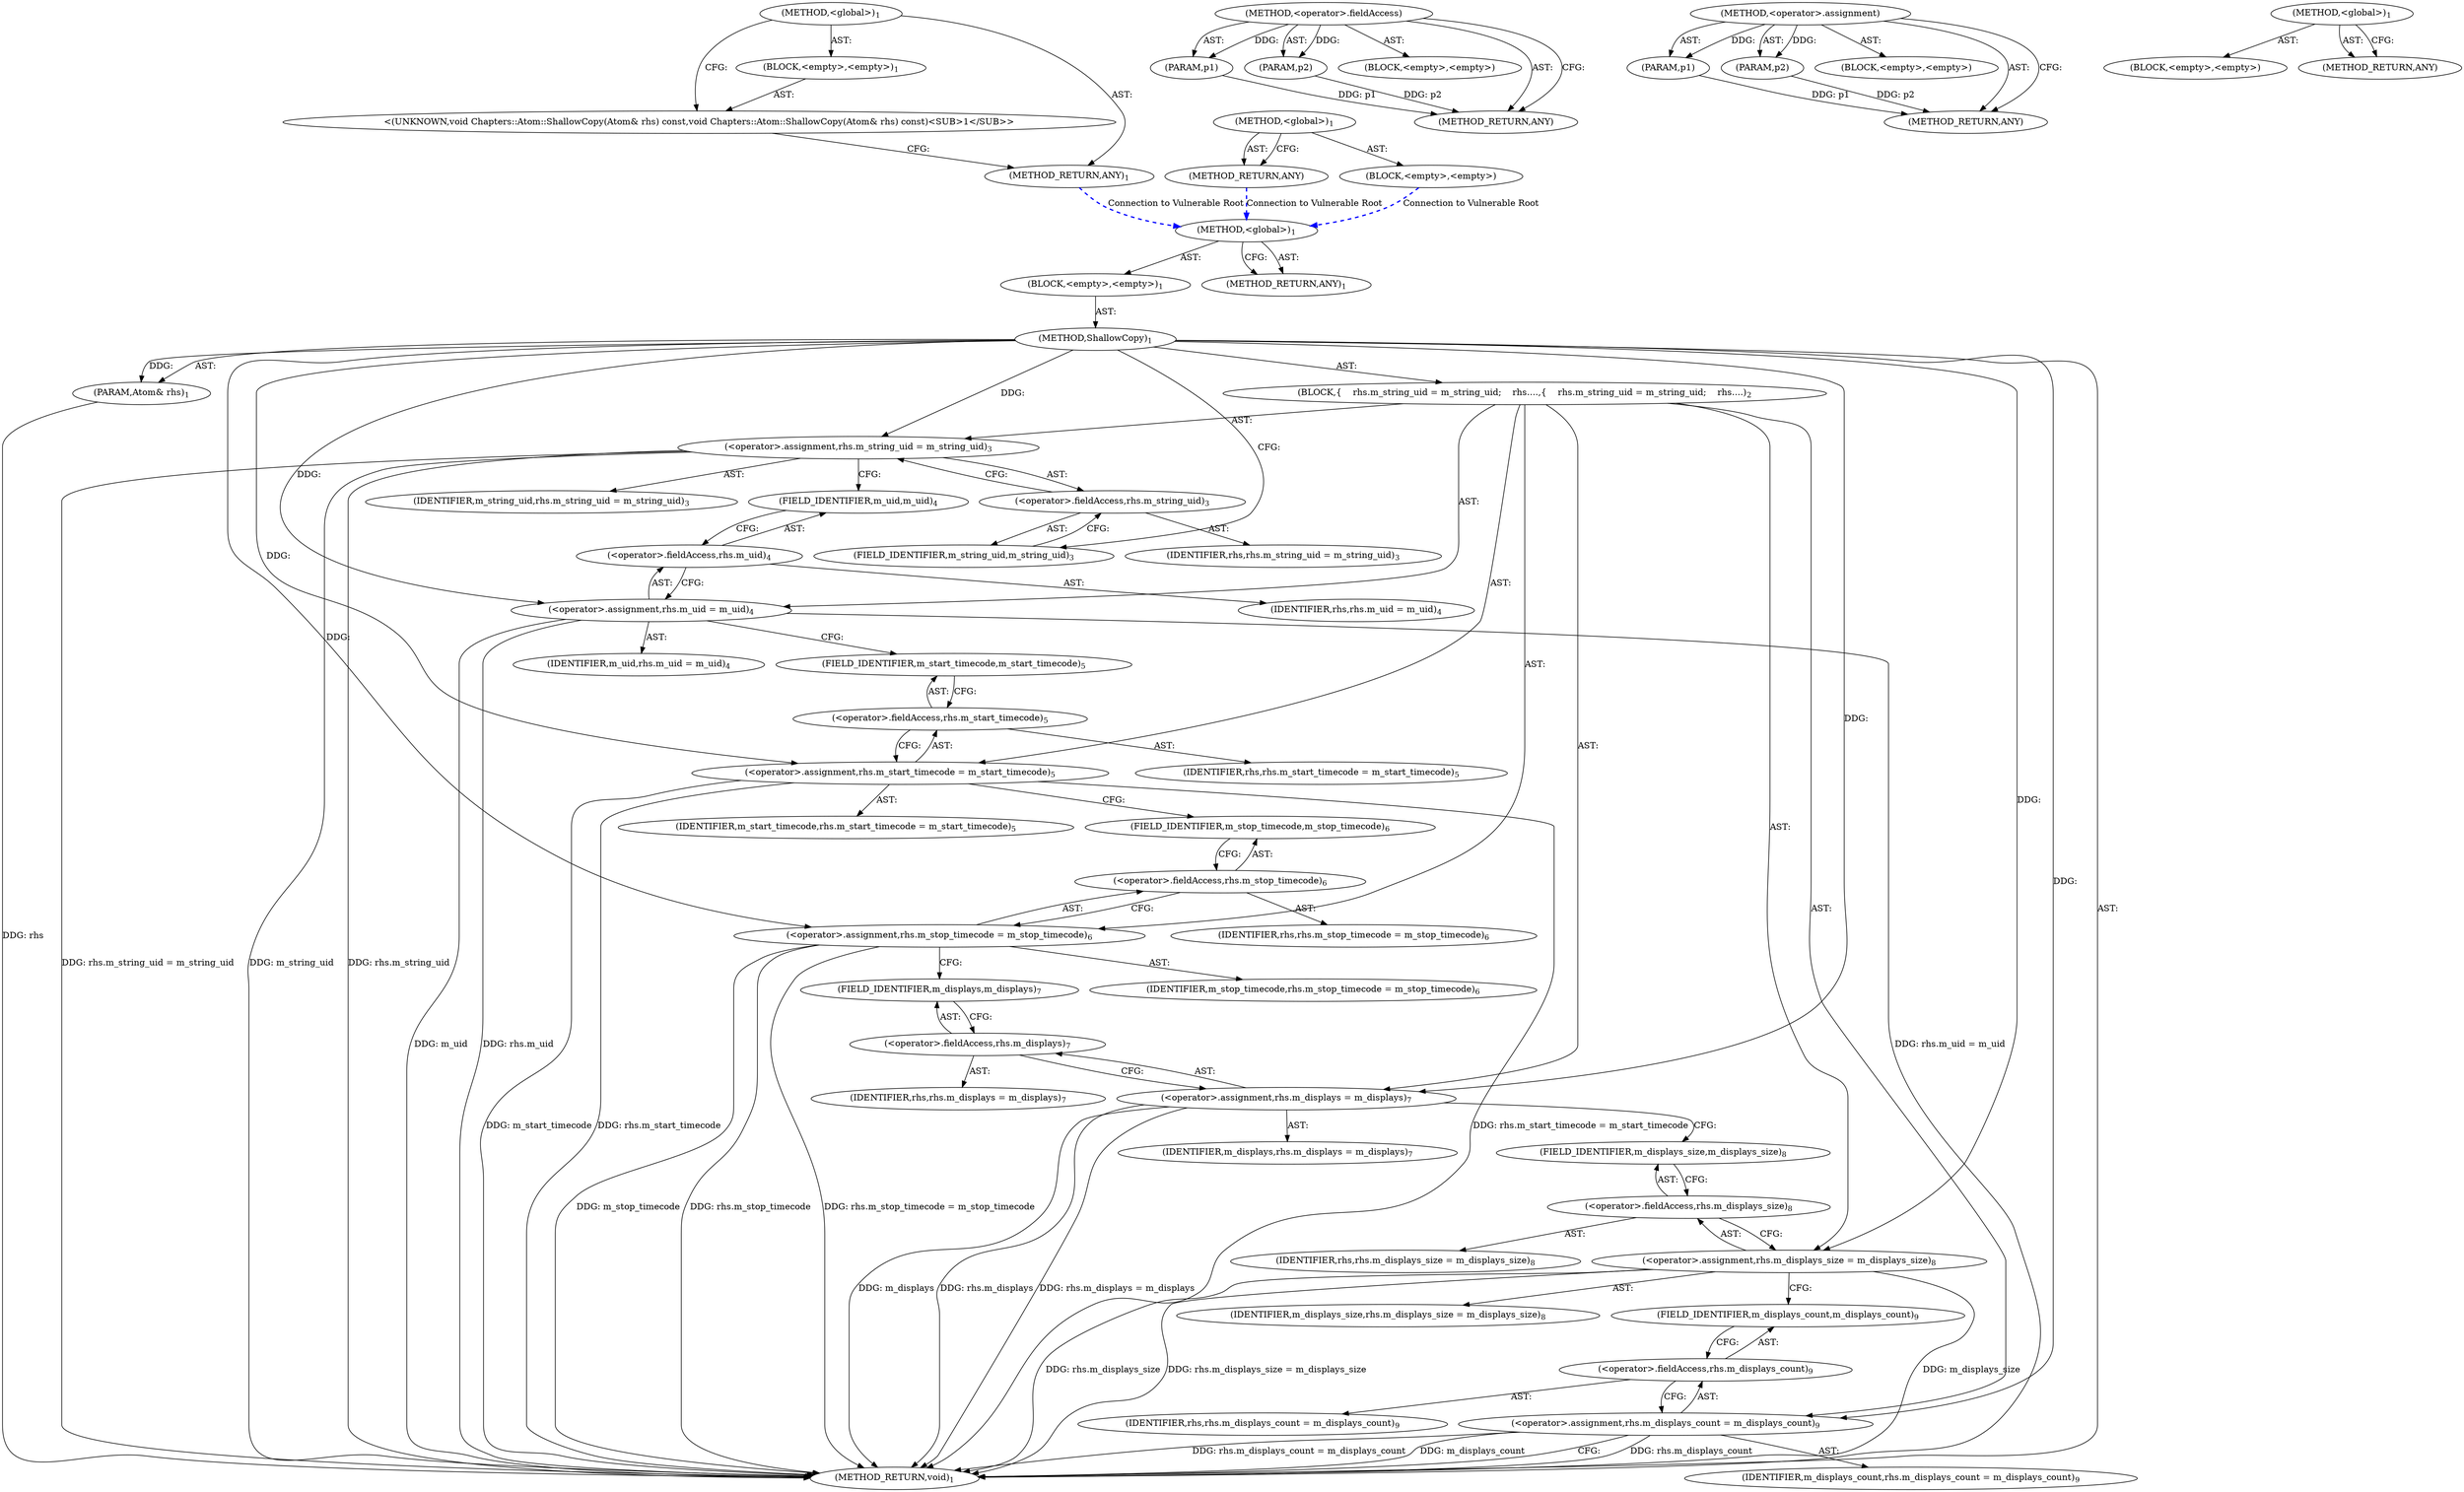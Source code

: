 digraph "&lt;global&gt;" {
vulnerable_6 [label=<(METHOD,&lt;global&gt;)<SUB>1</SUB>>];
vulnerable_7 [label=<(BLOCK,&lt;empty&gt;,&lt;empty&gt;)<SUB>1</SUB>>];
vulnerable_8 [label=<(METHOD,ShallowCopy)<SUB>1</SUB>>];
vulnerable_9 [label=<(PARAM,Atom&amp; rhs)<SUB>1</SUB>>];
vulnerable_10 [label=<(BLOCK,{
    rhs.m_string_uid = m_string_uid;
    rhs....,{
    rhs.m_string_uid = m_string_uid;
    rhs....)<SUB>2</SUB>>];
vulnerable_11 [label=<(&lt;operator&gt;.assignment,rhs.m_string_uid = m_string_uid)<SUB>3</SUB>>];
vulnerable_12 [label=<(&lt;operator&gt;.fieldAccess,rhs.m_string_uid)<SUB>3</SUB>>];
vulnerable_13 [label=<(IDENTIFIER,rhs,rhs.m_string_uid = m_string_uid)<SUB>3</SUB>>];
vulnerable_14 [label=<(FIELD_IDENTIFIER,m_string_uid,m_string_uid)<SUB>3</SUB>>];
vulnerable_15 [label=<(IDENTIFIER,m_string_uid,rhs.m_string_uid = m_string_uid)<SUB>3</SUB>>];
vulnerable_16 [label=<(&lt;operator&gt;.assignment,rhs.m_uid = m_uid)<SUB>4</SUB>>];
vulnerable_17 [label=<(&lt;operator&gt;.fieldAccess,rhs.m_uid)<SUB>4</SUB>>];
vulnerable_18 [label=<(IDENTIFIER,rhs,rhs.m_uid = m_uid)<SUB>4</SUB>>];
vulnerable_19 [label=<(FIELD_IDENTIFIER,m_uid,m_uid)<SUB>4</SUB>>];
vulnerable_20 [label=<(IDENTIFIER,m_uid,rhs.m_uid = m_uid)<SUB>4</SUB>>];
vulnerable_21 [label=<(&lt;operator&gt;.assignment,rhs.m_start_timecode = m_start_timecode)<SUB>5</SUB>>];
vulnerable_22 [label=<(&lt;operator&gt;.fieldAccess,rhs.m_start_timecode)<SUB>5</SUB>>];
vulnerable_23 [label=<(IDENTIFIER,rhs,rhs.m_start_timecode = m_start_timecode)<SUB>5</SUB>>];
vulnerable_24 [label=<(FIELD_IDENTIFIER,m_start_timecode,m_start_timecode)<SUB>5</SUB>>];
vulnerable_25 [label=<(IDENTIFIER,m_start_timecode,rhs.m_start_timecode = m_start_timecode)<SUB>5</SUB>>];
vulnerable_26 [label=<(&lt;operator&gt;.assignment,rhs.m_stop_timecode = m_stop_timecode)<SUB>6</SUB>>];
vulnerable_27 [label=<(&lt;operator&gt;.fieldAccess,rhs.m_stop_timecode)<SUB>6</SUB>>];
vulnerable_28 [label=<(IDENTIFIER,rhs,rhs.m_stop_timecode = m_stop_timecode)<SUB>6</SUB>>];
vulnerable_29 [label=<(FIELD_IDENTIFIER,m_stop_timecode,m_stop_timecode)<SUB>6</SUB>>];
vulnerable_30 [label=<(IDENTIFIER,m_stop_timecode,rhs.m_stop_timecode = m_stop_timecode)<SUB>6</SUB>>];
vulnerable_31 [label=<(&lt;operator&gt;.assignment,rhs.m_displays = m_displays)<SUB>7</SUB>>];
vulnerable_32 [label=<(&lt;operator&gt;.fieldAccess,rhs.m_displays)<SUB>7</SUB>>];
vulnerable_33 [label=<(IDENTIFIER,rhs,rhs.m_displays = m_displays)<SUB>7</SUB>>];
vulnerable_34 [label=<(FIELD_IDENTIFIER,m_displays,m_displays)<SUB>7</SUB>>];
vulnerable_35 [label=<(IDENTIFIER,m_displays,rhs.m_displays = m_displays)<SUB>7</SUB>>];
vulnerable_36 [label=<(&lt;operator&gt;.assignment,rhs.m_displays_size = m_displays_size)<SUB>8</SUB>>];
vulnerable_37 [label=<(&lt;operator&gt;.fieldAccess,rhs.m_displays_size)<SUB>8</SUB>>];
vulnerable_38 [label=<(IDENTIFIER,rhs,rhs.m_displays_size = m_displays_size)<SUB>8</SUB>>];
vulnerable_39 [label=<(FIELD_IDENTIFIER,m_displays_size,m_displays_size)<SUB>8</SUB>>];
vulnerable_40 [label=<(IDENTIFIER,m_displays_size,rhs.m_displays_size = m_displays_size)<SUB>8</SUB>>];
vulnerable_41 [label=<(&lt;operator&gt;.assignment,rhs.m_displays_count = m_displays_count)<SUB>9</SUB>>];
vulnerable_42 [label=<(&lt;operator&gt;.fieldAccess,rhs.m_displays_count)<SUB>9</SUB>>];
vulnerable_43 [label=<(IDENTIFIER,rhs,rhs.m_displays_count = m_displays_count)<SUB>9</SUB>>];
vulnerable_44 [label=<(FIELD_IDENTIFIER,m_displays_count,m_displays_count)<SUB>9</SUB>>];
vulnerable_45 [label=<(IDENTIFIER,m_displays_count,rhs.m_displays_count = m_displays_count)<SUB>9</SUB>>];
vulnerable_46 [label=<(METHOD_RETURN,void)<SUB>1</SUB>>];
vulnerable_48 [label=<(METHOD_RETURN,ANY)<SUB>1</SUB>>];
vulnerable_68 [label=<(METHOD,&lt;operator&gt;.fieldAccess)>];
vulnerable_69 [label=<(PARAM,p1)>];
vulnerable_70 [label=<(PARAM,p2)>];
vulnerable_71 [label=<(BLOCK,&lt;empty&gt;,&lt;empty&gt;)>];
vulnerable_72 [label=<(METHOD_RETURN,ANY)>];
vulnerable_63 [label=<(METHOD,&lt;operator&gt;.assignment)>];
vulnerable_64 [label=<(PARAM,p1)>];
vulnerable_65 [label=<(PARAM,p2)>];
vulnerable_66 [label=<(BLOCK,&lt;empty&gt;,&lt;empty&gt;)>];
vulnerable_67 [label=<(METHOD_RETURN,ANY)>];
vulnerable_57 [label=<(METHOD,&lt;global&gt;)<SUB>1</SUB>>];
vulnerable_58 [label=<(BLOCK,&lt;empty&gt;,&lt;empty&gt;)>];
vulnerable_59 [label=<(METHOD_RETURN,ANY)>];
fixed_6 [label=<(METHOD,&lt;global&gt;)<SUB>1</SUB>>];
fixed_7 [label=<(BLOCK,&lt;empty&gt;,&lt;empty&gt;)<SUB>1</SUB>>];
fixed_8 [label="<(UNKNOWN,void Chapters::Atom::ShallowCopy(Atom&amp; rhs) const,void Chapters::Atom::ShallowCopy(Atom&amp; rhs) const)<SUB>1</SUB>>"];
fixed_9 [label=<(METHOD_RETURN,ANY)<SUB>1</SUB>>];
fixed_14 [label=<(METHOD,&lt;global&gt;)<SUB>1</SUB>>];
fixed_15 [label=<(BLOCK,&lt;empty&gt;,&lt;empty&gt;)>];
fixed_16 [label=<(METHOD_RETURN,ANY)>];
vulnerable_6 -> vulnerable_7  [key=0, label="AST: "];
vulnerable_6 -> vulnerable_48  [key=0, label="AST: "];
vulnerable_6 -> vulnerable_48  [key=1, label="CFG: "];
vulnerable_7 -> vulnerable_8  [key=0, label="AST: "];
vulnerable_8 -> vulnerable_9  [key=0, label="AST: "];
vulnerable_8 -> vulnerable_9  [key=1, label="DDG: "];
vulnerable_8 -> vulnerable_10  [key=0, label="AST: "];
vulnerable_8 -> vulnerable_46  [key=0, label="AST: "];
vulnerable_8 -> vulnerable_14  [key=0, label="CFG: "];
vulnerable_8 -> vulnerable_11  [key=0, label="DDG: "];
vulnerable_8 -> vulnerable_16  [key=0, label="DDG: "];
vulnerable_8 -> vulnerable_21  [key=0, label="DDG: "];
vulnerable_8 -> vulnerable_26  [key=0, label="DDG: "];
vulnerable_8 -> vulnerable_31  [key=0, label="DDG: "];
vulnerable_8 -> vulnerable_36  [key=0, label="DDG: "];
vulnerable_8 -> vulnerable_41  [key=0, label="DDG: "];
vulnerable_9 -> vulnerable_46  [key=0, label="DDG: rhs"];
vulnerable_10 -> vulnerable_11  [key=0, label="AST: "];
vulnerable_10 -> vulnerable_16  [key=0, label="AST: "];
vulnerable_10 -> vulnerable_21  [key=0, label="AST: "];
vulnerable_10 -> vulnerable_26  [key=0, label="AST: "];
vulnerable_10 -> vulnerable_31  [key=0, label="AST: "];
vulnerable_10 -> vulnerable_36  [key=0, label="AST: "];
vulnerable_10 -> vulnerable_41  [key=0, label="AST: "];
vulnerable_11 -> vulnerable_12  [key=0, label="AST: "];
vulnerable_11 -> vulnerable_15  [key=0, label="AST: "];
vulnerable_11 -> vulnerable_19  [key=0, label="CFG: "];
vulnerable_11 -> vulnerable_46  [key=0, label="DDG: rhs.m_string_uid"];
vulnerable_11 -> vulnerable_46  [key=1, label="DDG: rhs.m_string_uid = m_string_uid"];
vulnerable_11 -> vulnerable_46  [key=2, label="DDG: m_string_uid"];
vulnerable_12 -> vulnerable_13  [key=0, label="AST: "];
vulnerable_12 -> vulnerable_14  [key=0, label="AST: "];
vulnerable_12 -> vulnerable_11  [key=0, label="CFG: "];
vulnerable_14 -> vulnerable_12  [key=0, label="CFG: "];
vulnerable_16 -> vulnerable_17  [key=0, label="AST: "];
vulnerable_16 -> vulnerable_20  [key=0, label="AST: "];
vulnerable_16 -> vulnerable_24  [key=0, label="CFG: "];
vulnerable_16 -> vulnerable_46  [key=0, label="DDG: rhs.m_uid"];
vulnerable_16 -> vulnerable_46  [key=1, label="DDG: rhs.m_uid = m_uid"];
vulnerable_16 -> vulnerable_46  [key=2, label="DDG: m_uid"];
vulnerable_17 -> vulnerable_18  [key=0, label="AST: "];
vulnerable_17 -> vulnerable_19  [key=0, label="AST: "];
vulnerable_17 -> vulnerable_16  [key=0, label="CFG: "];
vulnerable_19 -> vulnerable_17  [key=0, label="CFG: "];
vulnerable_21 -> vulnerable_22  [key=0, label="AST: "];
vulnerable_21 -> vulnerable_25  [key=0, label="AST: "];
vulnerable_21 -> vulnerable_29  [key=0, label="CFG: "];
vulnerable_21 -> vulnerable_46  [key=0, label="DDG: rhs.m_start_timecode"];
vulnerable_21 -> vulnerable_46  [key=1, label="DDG: rhs.m_start_timecode = m_start_timecode"];
vulnerable_21 -> vulnerable_46  [key=2, label="DDG: m_start_timecode"];
vulnerable_22 -> vulnerable_23  [key=0, label="AST: "];
vulnerable_22 -> vulnerable_24  [key=0, label="AST: "];
vulnerable_22 -> vulnerable_21  [key=0, label="CFG: "];
vulnerable_24 -> vulnerable_22  [key=0, label="CFG: "];
vulnerable_26 -> vulnerable_27  [key=0, label="AST: "];
vulnerable_26 -> vulnerable_30  [key=0, label="AST: "];
vulnerable_26 -> vulnerable_34  [key=0, label="CFG: "];
vulnerable_26 -> vulnerable_46  [key=0, label="DDG: rhs.m_stop_timecode"];
vulnerable_26 -> vulnerable_46  [key=1, label="DDG: rhs.m_stop_timecode = m_stop_timecode"];
vulnerable_26 -> vulnerable_46  [key=2, label="DDG: m_stop_timecode"];
vulnerable_27 -> vulnerable_28  [key=0, label="AST: "];
vulnerable_27 -> vulnerable_29  [key=0, label="AST: "];
vulnerable_27 -> vulnerable_26  [key=0, label="CFG: "];
vulnerable_29 -> vulnerable_27  [key=0, label="CFG: "];
vulnerable_31 -> vulnerable_32  [key=0, label="AST: "];
vulnerable_31 -> vulnerable_35  [key=0, label="AST: "];
vulnerable_31 -> vulnerable_39  [key=0, label="CFG: "];
vulnerable_31 -> vulnerable_46  [key=0, label="DDG: rhs.m_displays"];
vulnerable_31 -> vulnerable_46  [key=1, label="DDG: rhs.m_displays = m_displays"];
vulnerable_31 -> vulnerable_46  [key=2, label="DDG: m_displays"];
vulnerable_32 -> vulnerable_33  [key=0, label="AST: "];
vulnerable_32 -> vulnerable_34  [key=0, label="AST: "];
vulnerable_32 -> vulnerable_31  [key=0, label="CFG: "];
vulnerable_34 -> vulnerable_32  [key=0, label="CFG: "];
vulnerable_36 -> vulnerable_37  [key=0, label="AST: "];
vulnerable_36 -> vulnerable_40  [key=0, label="AST: "];
vulnerable_36 -> vulnerable_44  [key=0, label="CFG: "];
vulnerable_36 -> vulnerable_46  [key=0, label="DDG: rhs.m_displays_size"];
vulnerable_36 -> vulnerable_46  [key=1, label="DDG: rhs.m_displays_size = m_displays_size"];
vulnerable_36 -> vulnerable_46  [key=2, label="DDG: m_displays_size"];
vulnerable_37 -> vulnerable_38  [key=0, label="AST: "];
vulnerable_37 -> vulnerable_39  [key=0, label="AST: "];
vulnerable_37 -> vulnerable_36  [key=0, label="CFG: "];
vulnerable_39 -> vulnerable_37  [key=0, label="CFG: "];
vulnerable_41 -> vulnerable_42  [key=0, label="AST: "];
vulnerable_41 -> vulnerable_45  [key=0, label="AST: "];
vulnerable_41 -> vulnerable_46  [key=0, label="CFG: "];
vulnerable_41 -> vulnerable_46  [key=1, label="DDG: rhs.m_displays_count"];
vulnerable_41 -> vulnerable_46  [key=2, label="DDG: rhs.m_displays_count = m_displays_count"];
vulnerable_41 -> vulnerable_46  [key=3, label="DDG: m_displays_count"];
vulnerable_42 -> vulnerable_43  [key=0, label="AST: "];
vulnerable_42 -> vulnerable_44  [key=0, label="AST: "];
vulnerable_42 -> vulnerable_41  [key=0, label="CFG: "];
vulnerable_44 -> vulnerable_42  [key=0, label="CFG: "];
vulnerable_68 -> vulnerable_69  [key=0, label="AST: "];
vulnerable_68 -> vulnerable_69  [key=1, label="DDG: "];
vulnerable_68 -> vulnerable_71  [key=0, label="AST: "];
vulnerable_68 -> vulnerable_70  [key=0, label="AST: "];
vulnerable_68 -> vulnerable_70  [key=1, label="DDG: "];
vulnerable_68 -> vulnerable_72  [key=0, label="AST: "];
vulnerable_68 -> vulnerable_72  [key=1, label="CFG: "];
vulnerable_69 -> vulnerable_72  [key=0, label="DDG: p1"];
vulnerable_70 -> vulnerable_72  [key=0, label="DDG: p2"];
vulnerable_63 -> vulnerable_64  [key=0, label="AST: "];
vulnerable_63 -> vulnerable_64  [key=1, label="DDG: "];
vulnerable_63 -> vulnerable_66  [key=0, label="AST: "];
vulnerable_63 -> vulnerable_65  [key=0, label="AST: "];
vulnerable_63 -> vulnerable_65  [key=1, label="DDG: "];
vulnerable_63 -> vulnerable_67  [key=0, label="AST: "];
vulnerable_63 -> vulnerable_67  [key=1, label="CFG: "];
vulnerable_64 -> vulnerable_67  [key=0, label="DDG: p1"];
vulnerable_65 -> vulnerable_67  [key=0, label="DDG: p2"];
vulnerable_57 -> vulnerable_58  [key=0, label="AST: "];
vulnerable_57 -> vulnerable_59  [key=0, label="AST: "];
vulnerable_57 -> vulnerable_59  [key=1, label="CFG: "];
fixed_6 -> fixed_7  [key=0, label="AST: "];
fixed_6 -> fixed_9  [key=0, label="AST: "];
fixed_6 -> fixed_8  [key=0, label="CFG: "];
fixed_7 -> fixed_8  [key=0, label="AST: "];
fixed_8 -> fixed_9  [key=0, label="CFG: "];
fixed_9 -> vulnerable_6  [color=blue, key=0, label="Connection to Vulnerable Root", penwidth="2.0", style=dashed];
fixed_14 -> fixed_15  [key=0, label="AST: "];
fixed_14 -> fixed_16  [key=0, label="AST: "];
fixed_14 -> fixed_16  [key=1, label="CFG: "];
fixed_15 -> vulnerable_6  [color=blue, key=0, label="Connection to Vulnerable Root", penwidth="2.0", style=dashed];
fixed_16 -> vulnerable_6  [color=blue, key=0, label="Connection to Vulnerable Root", penwidth="2.0", style=dashed];
}
